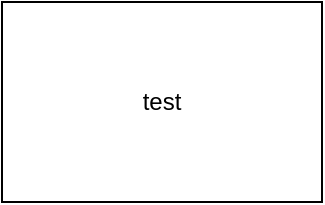 <mxfile version="14.4.9" type="github">
  <diagram id="JMVW4VKieBPlmQIHoedn" name="Page-1">
    <mxGraphModel dx="1422" dy="762" grid="1" gridSize="10" guides="1" tooltips="1" connect="1" arrows="1" fold="1" page="1" pageScale="1" pageWidth="827" pageHeight="1169" math="0" shadow="0">
      <root>
        <mxCell id="0" />
        <mxCell id="1" parent="0" />
        <mxCell id="Rmg1uCzJ_VwoZsZOOwg5-1" value="test" style="rounded=0;whiteSpace=wrap;html=1;" vertex="1" parent="1">
          <mxGeometry x="440" y="160" width="160" height="100" as="geometry" />
        </mxCell>
      </root>
    </mxGraphModel>
  </diagram>
</mxfile>
